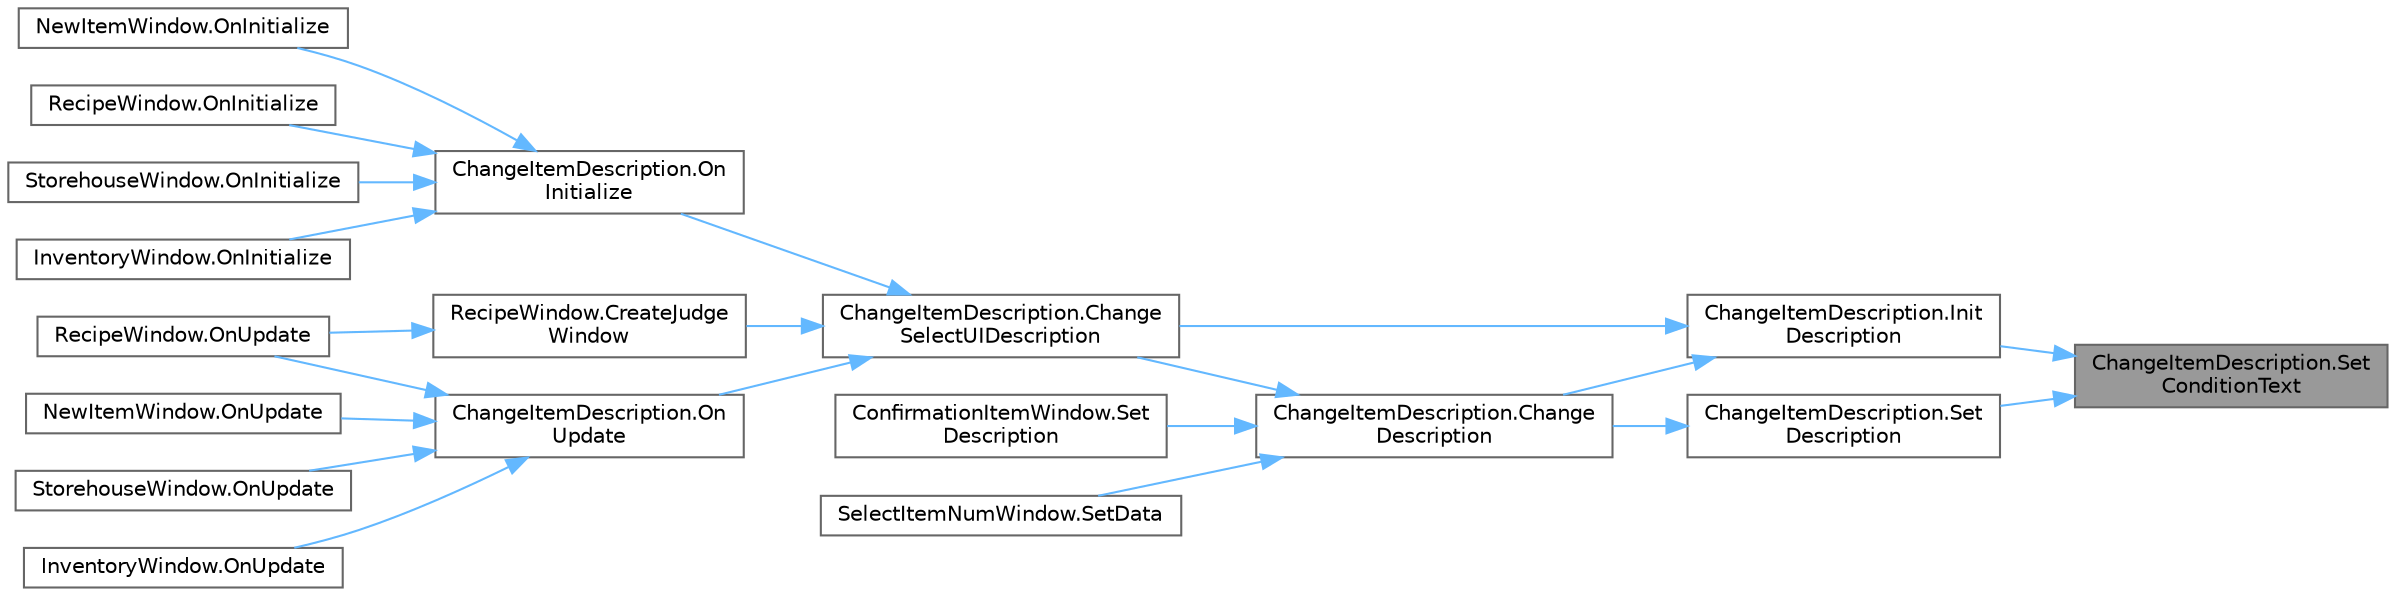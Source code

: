 digraph "ChangeItemDescription.SetConditionText"
{
 // LATEX_PDF_SIZE
  bgcolor="transparent";
  edge [fontname=Helvetica,fontsize=10,labelfontname=Helvetica,labelfontsize=10];
  node [fontname=Helvetica,fontsize=10,shape=box,height=0.2,width=0.4];
  rankdir="RL";
  Node1 [id="Node000001",label="ChangeItemDescription.Set\lConditionText",height=0.2,width=0.4,color="gray40", fillcolor="grey60", style="filled", fontcolor="black",tooltip=" "];
  Node1 -> Node2 [id="edge21_Node000001_Node000002",dir="back",color="steelblue1",style="solid",tooltip=" "];
  Node2 [id="Node000002",label="ChangeItemDescription.Init\lDescription",height=0.2,width=0.4,color="grey40", fillcolor="white", style="filled",URL="$class_change_item_description.html#a8fea78d4ad9d25fed84d8b30b905ad88",tooltip=" "];
  Node2 -> Node3 [id="edge22_Node000002_Node000003",dir="back",color="steelblue1",style="solid",tooltip=" "];
  Node3 [id="Node000003",label="ChangeItemDescription.Change\lDescription",height=0.2,width=0.4,color="grey40", fillcolor="white", style="filled",URL="$class_change_item_description.html#a39465c7eac4eeb08c1584153c2c32d4b",tooltip=" "];
  Node3 -> Node4 [id="edge23_Node000003_Node000004",dir="back",color="steelblue1",style="solid",tooltip=" "];
  Node4 [id="Node000004",label="ChangeItemDescription.Change\lSelectUIDescription",height=0.2,width=0.4,color="grey40", fillcolor="white", style="filled",URL="$class_change_item_description.html#aacc81e0e1ff632ab53b5e50d2a0cddf8",tooltip=" "];
  Node4 -> Node5 [id="edge24_Node000004_Node000005",dir="back",color="steelblue1",style="solid",tooltip=" "];
  Node5 [id="Node000005",label="RecipeWindow.CreateJudge\lWindow",height=0.2,width=0.4,color="grey40", fillcolor="white", style="filled",URL="$class_recipe_window.html#a7c9e7d7330d1251a53c895b44ed8864a",tooltip=" "];
  Node5 -> Node6 [id="edge25_Node000005_Node000006",dir="back",color="steelblue1",style="solid",tooltip=" "];
  Node6 [id="Node000006",label="RecipeWindow.OnUpdate",height=0.2,width=0.4,color="grey40", fillcolor="white", style="filled",URL="$class_recipe_window.html#a91631656f295517aab1d288bc6a5ba8b",tooltip=" "];
  Node4 -> Node7 [id="edge26_Node000004_Node000007",dir="back",color="steelblue1",style="solid",tooltip=" "];
  Node7 [id="Node000007",label="ChangeItemDescription.On\lInitialize",height=0.2,width=0.4,color="grey40", fillcolor="white", style="filled",URL="$class_change_item_description.html#a372615885181314c2bf445cc29d00601",tooltip=" "];
  Node7 -> Node8 [id="edge27_Node000007_Node000008",dir="back",color="steelblue1",style="solid",tooltip=" "];
  Node8 [id="Node000008",label="InventoryWindow.OnInitialize",height=0.2,width=0.4,color="grey40", fillcolor="white", style="filled",URL="$class_inventory_window.html#a6abe077e96dcd738cf1861c93de55a60",tooltip=" "];
  Node7 -> Node9 [id="edge28_Node000007_Node000009",dir="back",color="steelblue1",style="solid",tooltip=" "];
  Node9 [id="Node000009",label="NewItemWindow.OnInitialize",height=0.2,width=0.4,color="grey40", fillcolor="white", style="filled",URL="$class_new_item_window.html#ad183bec63c6a4bd4ab06429128ab810f",tooltip=" "];
  Node7 -> Node10 [id="edge29_Node000007_Node000010",dir="back",color="steelblue1",style="solid",tooltip=" "];
  Node10 [id="Node000010",label="RecipeWindow.OnInitialize",height=0.2,width=0.4,color="grey40", fillcolor="white", style="filled",URL="$class_recipe_window.html#a0e9133c42b107372f56fb6a6e24e4cea",tooltip=" "];
  Node7 -> Node11 [id="edge30_Node000007_Node000011",dir="back",color="steelblue1",style="solid",tooltip=" "];
  Node11 [id="Node000011",label="StorehouseWindow.OnInitialize",height=0.2,width=0.4,color="grey40", fillcolor="white", style="filled",URL="$class_storehouse_window.html#a06d13a6816401149455785b1de7b8c9e",tooltip=" "];
  Node4 -> Node12 [id="edge31_Node000004_Node000012",dir="back",color="steelblue1",style="solid",tooltip=" "];
  Node12 [id="Node000012",label="ChangeItemDescription.On\lUpdate",height=0.2,width=0.4,color="grey40", fillcolor="white", style="filled",URL="$class_change_item_description.html#add800bb5c8e841af0e1e9365272e371e",tooltip=" "];
  Node12 -> Node13 [id="edge32_Node000012_Node000013",dir="back",color="steelblue1",style="solid",tooltip=" "];
  Node13 [id="Node000013",label="InventoryWindow.OnUpdate",height=0.2,width=0.4,color="grey40", fillcolor="white", style="filled",URL="$class_inventory_window.html#a735ed76fd07862674c24d7afa1f6fe21",tooltip=" "];
  Node12 -> Node14 [id="edge33_Node000012_Node000014",dir="back",color="steelblue1",style="solid",tooltip=" "];
  Node14 [id="Node000014",label="NewItemWindow.OnUpdate",height=0.2,width=0.4,color="grey40", fillcolor="white", style="filled",URL="$class_new_item_window.html#aa34ebf692699bb6f404d289a3142a7bb",tooltip=" "];
  Node12 -> Node6 [id="edge34_Node000012_Node000006",dir="back",color="steelblue1",style="solid",tooltip=" "];
  Node12 -> Node15 [id="edge35_Node000012_Node000015",dir="back",color="steelblue1",style="solid",tooltip=" "];
  Node15 [id="Node000015",label="StorehouseWindow.OnUpdate",height=0.2,width=0.4,color="grey40", fillcolor="white", style="filled",URL="$class_storehouse_window.html#a048c67927c52f370e9928644656bd713",tooltip=" "];
  Node3 -> Node16 [id="edge36_Node000003_Node000016",dir="back",color="steelblue1",style="solid",tooltip=" "];
  Node16 [id="Node000016",label="SelectItemNumWindow.SetData",height=0.2,width=0.4,color="grey40", fillcolor="white", style="filled",URL="$class_select_item_num_window.html#a54a160f26e359911daa76452f6d5f287",tooltip=" "];
  Node3 -> Node17 [id="edge37_Node000003_Node000017",dir="back",color="steelblue1",style="solid",tooltip=" "];
  Node17 [id="Node000017",label="ConfirmationItemWindow.Set\lDescription",height=0.2,width=0.4,color="grey40", fillcolor="white", style="filled",URL="$class_confirmation_item_window.html#a5729cb3feafe4d2698bef11514ccf48f",tooltip=" "];
  Node2 -> Node4 [id="edge38_Node000002_Node000004",dir="back",color="steelblue1",style="solid",tooltip=" "];
  Node1 -> Node18 [id="edge39_Node000001_Node000018",dir="back",color="steelblue1",style="solid",tooltip=" "];
  Node18 [id="Node000018",label="ChangeItemDescription.Set\lDescription",height=0.2,width=0.4,color="grey40", fillcolor="white", style="filled",URL="$class_change_item_description.html#a80f1cb0c60ae117de04d58a221747612",tooltip=" "];
  Node18 -> Node3 [id="edge40_Node000018_Node000003",dir="back",color="steelblue1",style="solid",tooltip=" "];
}
